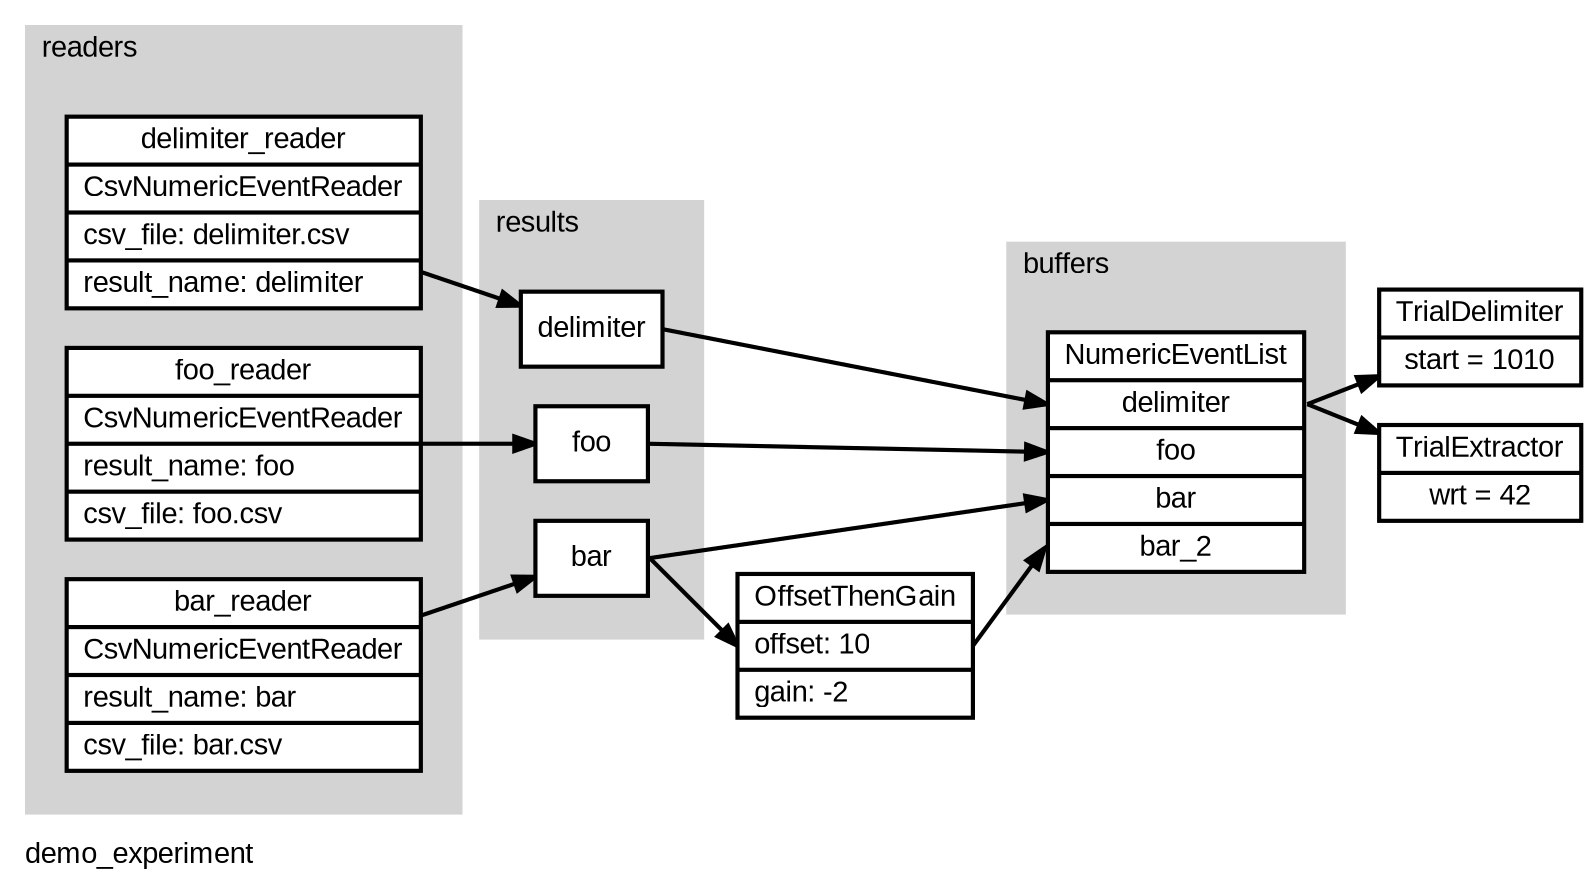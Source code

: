 digraph demo_experiment {
	graph [fontname=Arial label=demo_experiment labeljust=l outputorder=edgesfirst overlap=scale rankdir=LR splines=false]
	node [fillcolor=white fontname=Arial penwidth=2.0 shape=record style=filled]
	edge [fontname=Arial penwidth=2.0]
	subgraph cluster_buffers {
		graph [bgcolor=lightgray color=transparent fontname=Arial label=buffers margin=20 rank=same]
		event_list [label="NumericEventList|<delimiter>delimiter|<foo>foo|<bar>bar|<bar_2>bar_2"]
	}
	trial_delimiter [label="TrialDelimiter|start = 1010"]
	event_list:delimiter:e -> trial_delimiter
	trial_extractor [label="TrialExtractor|wrt = 42"]
	event_list:delimiter:e -> trial_extractor
	subgraph cluster_enhancers {
		graph [bgcolor=lightgray color=transparent fontname=Arial label=enhancers margin=20 rank=same]
	}
	subgraph cluster_readers {
		graph [bgcolor=lightgray color=transparent fontname=Arial label=readers margin=20 rank=same]
		delimiter_reader [label="delimiter_reader|CsvNumericEventReader|csv_file: delimiter.csv\l|result_name: delimiter\l"]
		foo_reader [label="foo_reader|CsvNumericEventReader|result_name: foo\l|csv_file: foo.csv\l"]
		bar_reader [label="bar_reader|CsvNumericEventReader|result_name: bar\l|csv_file: bar.csv\l"]
	}
	delimiter_reader -> delimiter_reader_results
	foo_reader -> foo_reader_results
	bar_reader -> bar_reader_results
	subgraph cluster_results {
		graph [bgcolor=lightgray color=transparent fontname=Arial label=results margin=20 rank=same]
		delimiter_reader_results [label="<delimiter>delimiter"]
		foo_reader_results [label="<foo>foo"]
		bar_reader_results [label="<bar>bar"]
	}
	delimiter_reader_results:delimiter:e -> event_list:delimiter:w
	foo_reader_results:foo:e -> event_list:foo:w
	bar_reader_results:bar:e -> event_list:bar:w
	bar_reader_route_1 [label="OffsetThenGain|offset: 10\l|gain: -2\l"]
	bar_reader_results:bar:e -> bar_reader_route_1:w
	bar_reader_route_1:e -> event_list:bar_2:w
}

